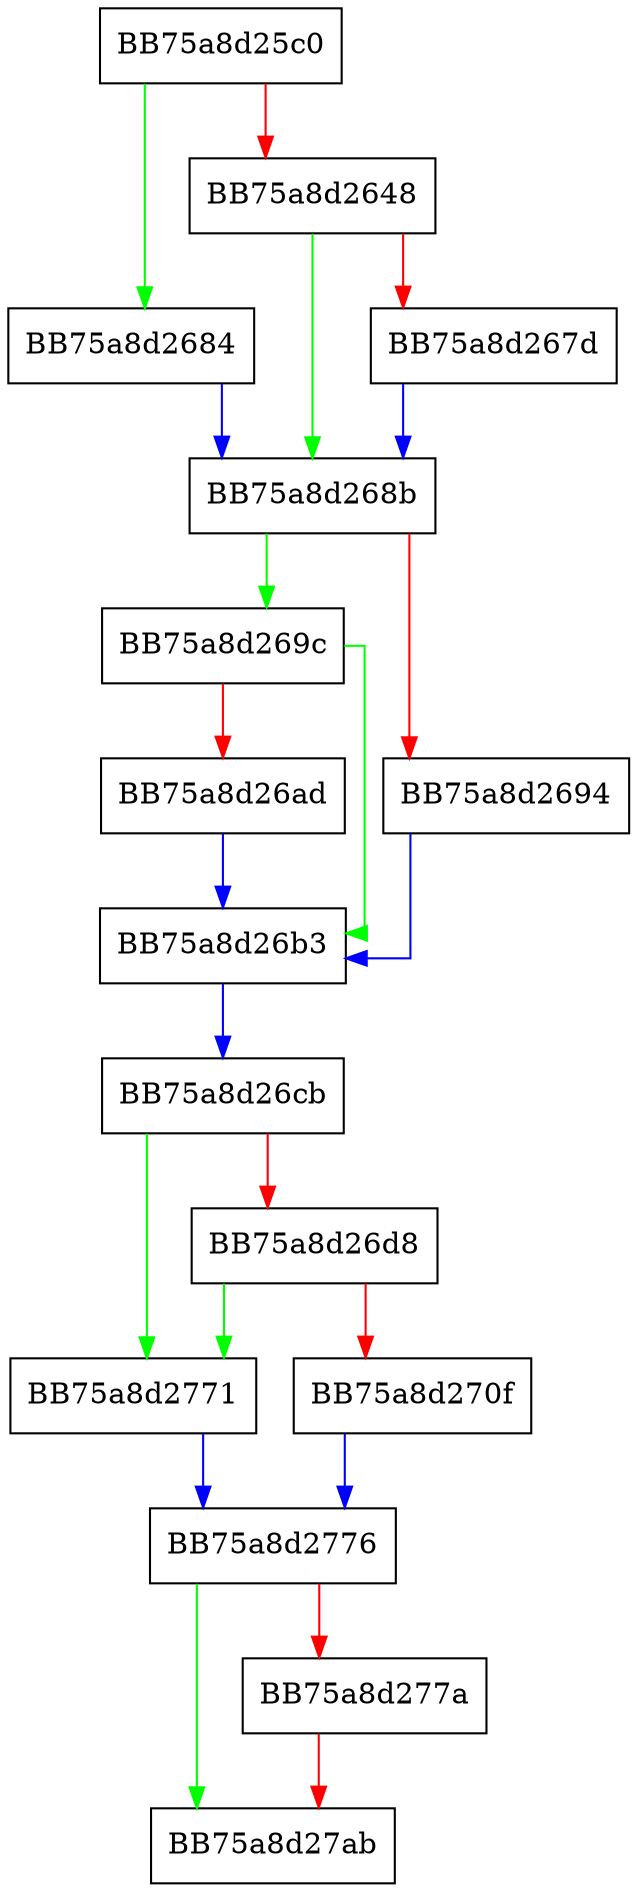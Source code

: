 digraph init {
  node [shape="box"];
  graph [splines=ortho];
  BB75a8d25c0 -> BB75a8d2684 [color="green"];
  BB75a8d25c0 -> BB75a8d2648 [color="red"];
  BB75a8d2648 -> BB75a8d268b [color="green"];
  BB75a8d2648 -> BB75a8d267d [color="red"];
  BB75a8d267d -> BB75a8d268b [color="blue"];
  BB75a8d2684 -> BB75a8d268b [color="blue"];
  BB75a8d268b -> BB75a8d269c [color="green"];
  BB75a8d268b -> BB75a8d2694 [color="red"];
  BB75a8d2694 -> BB75a8d26b3 [color="blue"];
  BB75a8d269c -> BB75a8d26b3 [color="green"];
  BB75a8d269c -> BB75a8d26ad [color="red"];
  BB75a8d26ad -> BB75a8d26b3 [color="blue"];
  BB75a8d26b3 -> BB75a8d26cb [color="blue"];
  BB75a8d26cb -> BB75a8d2771 [color="green"];
  BB75a8d26cb -> BB75a8d26d8 [color="red"];
  BB75a8d26d8 -> BB75a8d2771 [color="green"];
  BB75a8d26d8 -> BB75a8d270f [color="red"];
  BB75a8d270f -> BB75a8d2776 [color="blue"];
  BB75a8d2771 -> BB75a8d2776 [color="blue"];
  BB75a8d2776 -> BB75a8d27ab [color="green"];
  BB75a8d2776 -> BB75a8d277a [color="red"];
  BB75a8d277a -> BB75a8d27ab [color="red"];
}